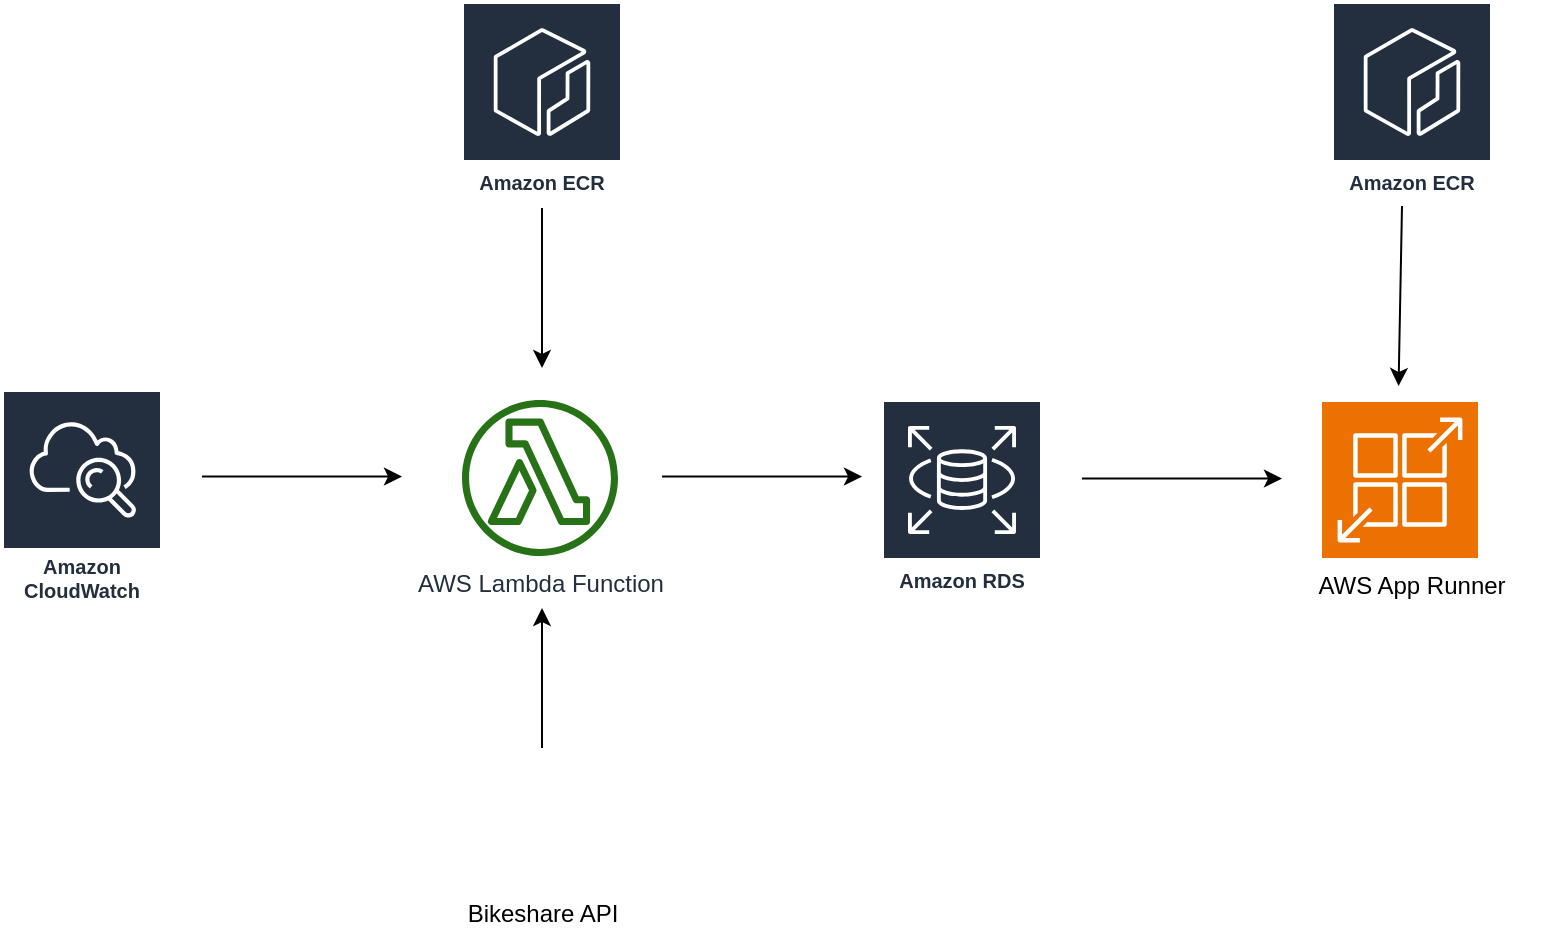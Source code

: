 <mxfile version="24.1.0" type="device">
  <diagram id="Ht1M8jgEwFfnCIfOTk4-" name="Page-1">
    <mxGraphModel dx="2532" dy="866" grid="1" gridSize="10" guides="1" tooltips="1" connect="1" arrows="1" fold="1" page="1" pageScale="1" pageWidth="1169" pageHeight="827" math="0" shadow="0">
      <root>
        <mxCell id="0" />
        <mxCell id="1" parent="0" />
        <mxCell id="-QjtrjUzRDEMRZ5MF8oH-11" value="AWS Lambda Function" style="outlineConnect=0;fontColor=#232F3E;gradientColor=none;fillColor=#277116;strokeColor=none;dashed=0;verticalLabelPosition=bottom;verticalAlign=top;align=center;html=1;fontSize=12;fontStyle=0;aspect=fixed;pointerEvents=1;shape=mxgraph.aws4.lambda_function;" parent="1" vertex="1">
          <mxGeometry x="-850" y="356" width="78" height="78" as="geometry" />
        </mxCell>
        <mxCell id="9S97hIM4vUQwya3J7SNM-2" value="" style="endArrow=classic;html=1;rounded=0;" edge="1" parent="1">
          <mxGeometry width="50" height="50" relative="1" as="geometry">
            <mxPoint x="-980" y="394.29" as="sourcePoint" />
            <mxPoint x="-880" y="394.29" as="targetPoint" />
          </mxGeometry>
        </mxCell>
        <mxCell id="9S97hIM4vUQwya3J7SNM-5" value="Amazon CloudWatch" style="sketch=0;outlineConnect=0;fontColor=#232F3E;gradientColor=none;strokeColor=#ffffff;fillColor=#232F3E;dashed=0;verticalLabelPosition=middle;verticalAlign=bottom;align=center;html=1;whiteSpace=wrap;fontSize=10;fontStyle=1;spacing=3;shape=mxgraph.aws4.productIcon;prIcon=mxgraph.aws4.cloudwatch;" vertex="1" parent="1">
          <mxGeometry x="-1080" y="351" width="80" height="110" as="geometry" />
        </mxCell>
        <mxCell id="9S97hIM4vUQwya3J7SNM-7" value="Amazon RDS" style="sketch=0;outlineConnect=0;fontColor=#232F3E;gradientColor=none;strokeColor=#ffffff;fillColor=#232F3E;dashed=0;verticalLabelPosition=middle;verticalAlign=bottom;align=center;html=1;whiteSpace=wrap;fontSize=10;fontStyle=1;spacing=3;shape=mxgraph.aws4.productIcon;prIcon=mxgraph.aws4.rds;" vertex="1" parent="1">
          <mxGeometry x="-640" y="356" width="80" height="100" as="geometry" />
        </mxCell>
        <mxCell id="9S97hIM4vUQwya3J7SNM-8" value="" style="endArrow=classic;html=1;rounded=0;" edge="1" parent="1">
          <mxGeometry width="50" height="50" relative="1" as="geometry">
            <mxPoint x="-750" y="394.29" as="sourcePoint" />
            <mxPoint x="-650" y="394.29" as="targetPoint" />
          </mxGeometry>
        </mxCell>
        <mxCell id="9S97hIM4vUQwya3J7SNM-10" value="" style="endArrow=classic;html=1;rounded=0;" edge="1" parent="1">
          <mxGeometry width="50" height="50" relative="1" as="geometry">
            <mxPoint x="-540" y="395.29" as="sourcePoint" />
            <mxPoint x="-440" y="395.29" as="targetPoint" />
          </mxGeometry>
        </mxCell>
        <mxCell id="9S97hIM4vUQwya3J7SNM-13" value="" style="sketch=0;points=[[0,0,0],[0.25,0,0],[0.5,0,0],[0.75,0,0],[1,0,0],[0,1,0],[0.25,1,0],[0.5,1,0],[0.75,1,0],[1,1,0],[0,0.25,0],[0,0.5,0],[0,0.75,0],[1,0.25,0],[1,0.5,0],[1,0.75,0]];outlineConnect=0;fontColor=#232F3E;fillColor=#ED7100;strokeColor=#ffffff;dashed=0;verticalLabelPosition=bottom;verticalAlign=top;align=center;html=1;fontSize=12;fontStyle=0;aspect=fixed;shape=mxgraph.aws4.resourceIcon;resIcon=mxgraph.aws4.app_runner;" vertex="1" parent="1">
          <mxGeometry x="-420" y="357" width="78" height="78" as="geometry" />
        </mxCell>
        <mxCell id="9S97hIM4vUQwya3J7SNM-14" value="AWS App Runner" style="text;html=1;align=center;verticalAlign=middle;whiteSpace=wrap;rounded=0;" vertex="1" parent="1">
          <mxGeometry x="-450" y="434" width="150" height="30" as="geometry" />
        </mxCell>
        <mxCell id="9S97hIM4vUQwya3J7SNM-16" value="Amazon ECR" style="sketch=0;outlineConnect=0;fontColor=#232F3E;gradientColor=none;strokeColor=#ffffff;fillColor=#232F3E;dashed=0;verticalLabelPosition=middle;verticalAlign=bottom;align=center;html=1;whiteSpace=wrap;fontSize=10;fontStyle=1;spacing=3;shape=mxgraph.aws4.productIcon;prIcon=mxgraph.aws4.ecr;" vertex="1" parent="1">
          <mxGeometry x="-415" y="157" width="80" height="100" as="geometry" />
        </mxCell>
        <mxCell id="9S97hIM4vUQwya3J7SNM-17" value="" style="endArrow=classic;html=1;rounded=0;" edge="1" parent="1">
          <mxGeometry width="50" height="50" relative="1" as="geometry">
            <mxPoint x="-380" y="259" as="sourcePoint" />
            <mxPoint x="-381.71" y="349" as="targetPoint" />
          </mxGeometry>
        </mxCell>
        <mxCell id="9S97hIM4vUQwya3J7SNM-18" value="Amazon ECR" style="sketch=0;outlineConnect=0;fontColor=#232F3E;gradientColor=none;strokeColor=#ffffff;fillColor=#232F3E;dashed=0;verticalLabelPosition=middle;verticalAlign=bottom;align=center;html=1;whiteSpace=wrap;fontSize=10;fontStyle=1;spacing=3;shape=mxgraph.aws4.productIcon;prIcon=mxgraph.aws4.ecr;" vertex="1" parent="1">
          <mxGeometry x="-850" y="157" width="80" height="100" as="geometry" />
        </mxCell>
        <mxCell id="9S97hIM4vUQwya3J7SNM-19" value="" style="endArrow=classic;html=1;rounded=0;" edge="1" parent="1">
          <mxGeometry width="50" height="50" relative="1" as="geometry">
            <mxPoint x="-810" y="260" as="sourcePoint" />
            <mxPoint x="-810" y="340" as="targetPoint" />
          </mxGeometry>
        </mxCell>
        <mxCell id="9S97hIM4vUQwya3J7SNM-20" value="" style="shape=image;verticalLabelPosition=bottom;labelBackgroundColor=default;verticalAlign=top;aspect=fixed;imageAspect=0;image=https://www.pts.pitt.edu/sites/default/files/pogoh-logo-rgb.png;" vertex="1" parent="1">
          <mxGeometry x="-902.96" y="530" width="185.92" height="77" as="geometry" />
        </mxCell>
        <mxCell id="9S97hIM4vUQwya3J7SNM-21" value="" style="endArrow=classic;html=1;rounded=0;exitX=0.5;exitY=0;exitDx=0;exitDy=0;" edge="1" parent="1" source="9S97hIM4vUQwya3J7SNM-20">
          <mxGeometry width="50" height="50" relative="1" as="geometry">
            <mxPoint x="-840" y="530" as="sourcePoint" />
            <mxPoint x="-810" y="460" as="targetPoint" />
          </mxGeometry>
        </mxCell>
        <mxCell id="9S97hIM4vUQwya3J7SNM-23" value="Bikeshare API" style="text;html=1;align=center;verticalAlign=middle;resizable=0;points=[];autosize=1;strokeColor=none;fillColor=none;" vertex="1" parent="1">
          <mxGeometry x="-860" y="598" width="100" height="30" as="geometry" />
        </mxCell>
      </root>
    </mxGraphModel>
  </diagram>
</mxfile>
